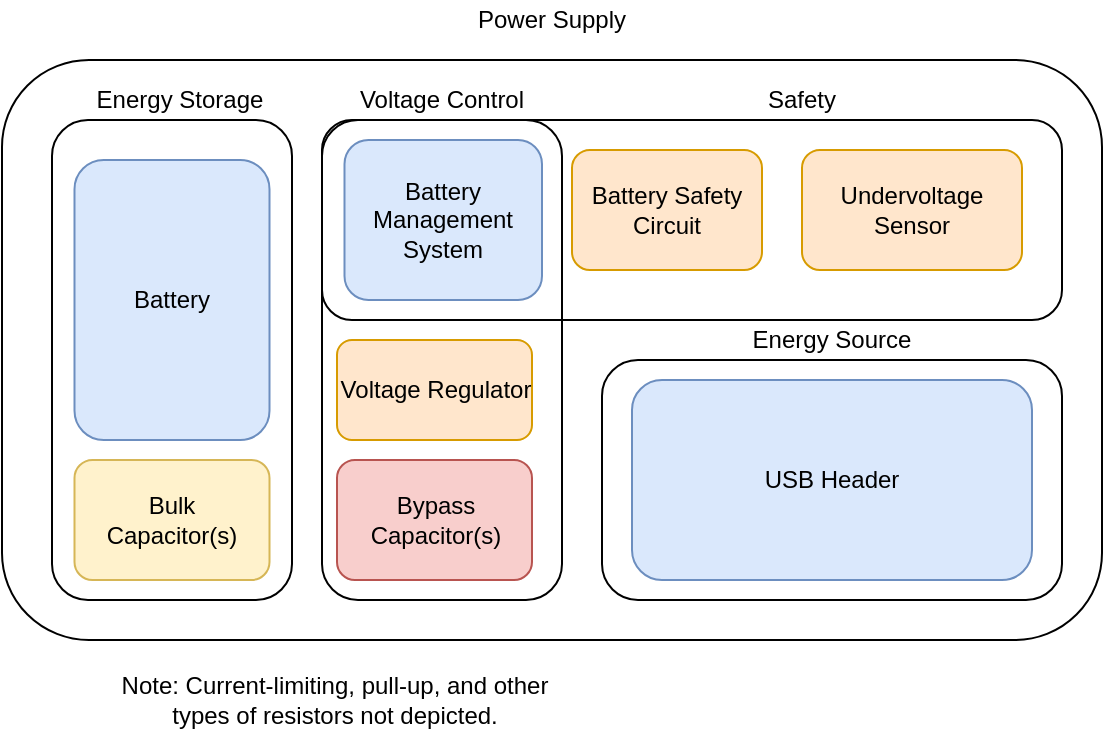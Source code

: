 <mxfile version="14.9.6" type="device"><diagram id="6GxLBQVJLhlCKGXu2P-i" name="Page-1"><mxGraphModel dx="749" dy="556" grid="1" gridSize="10" guides="1" tooltips="1" connect="1" arrows="1" fold="1" page="1" pageScale="1" pageWidth="850" pageHeight="1100" math="0" shadow="0"><root><mxCell id="0"/><mxCell id="1" parent="0"/><mxCell id="B1c6Q0EQJcRcjSOdE5v1-1" value="" style="rounded=1;whiteSpace=wrap;html=1;fillColor=none;" parent="1" vertex="1"><mxGeometry x="80" y="90" width="550" height="290" as="geometry"/></mxCell><mxCell id="B1c6Q0EQJcRcjSOdE5v1-2" value="Power Supply" style="text;html=1;strokeColor=none;fillColor=none;align=center;verticalAlign=middle;whiteSpace=wrap;rounded=0;" parent="1" vertex="1"><mxGeometry x="310" y="60" width="90" height="20" as="geometry"/></mxCell><mxCell id="B1c6Q0EQJcRcjSOdE5v1-3" value="Energy Storage" style="text;html=1;strokeColor=none;fillColor=none;align=center;verticalAlign=middle;whiteSpace=wrap;rounded=0;" parent="1" vertex="1"><mxGeometry x="123.75" y="100" width="90" height="20" as="geometry"/></mxCell><mxCell id="B1c6Q0EQJcRcjSOdE5v1-4" value="" style="rounded=1;whiteSpace=wrap;html=1;fillColor=none;" parent="1" vertex="1"><mxGeometry x="105" y="120" width="120" height="240" as="geometry"/></mxCell><mxCell id="B1c6Q0EQJcRcjSOdE5v1-5" value="Voltage Control" style="text;html=1;strokeColor=none;fillColor=none;align=center;verticalAlign=middle;whiteSpace=wrap;rounded=0;" parent="1" vertex="1"><mxGeometry x="255" y="100" width="90" height="20" as="geometry"/></mxCell><mxCell id="B1c6Q0EQJcRcjSOdE5v1-6" value="Safety" style="text;html=1;strokeColor=none;fillColor=none;align=center;verticalAlign=middle;whiteSpace=wrap;rounded=0;" parent="1" vertex="1"><mxGeometry x="435" y="100" width="90" height="20" as="geometry"/></mxCell><mxCell id="B1c6Q0EQJcRcjSOdE5v1-7" value="" style="rounded=1;whiteSpace=wrap;html=1;fillColor=none;" parent="1" vertex="1"><mxGeometry x="240" y="120" width="120" height="240" as="geometry"/></mxCell><mxCell id="B1c6Q0EQJcRcjSOdE5v1-8" value="" style="rounded=1;whiteSpace=wrap;html=1;fillColor=none;" parent="1" vertex="1"><mxGeometry x="240" y="120" width="370" height="100" as="geometry"/></mxCell><mxCell id="B1c6Q0EQJcRcjSOdE5v1-11" value="Battery" style="rounded=1;whiteSpace=wrap;html=1;fillColor=#dae8fc;strokeColor=#6c8ebf;" parent="1" vertex="1"><mxGeometry x="116.25" y="140" width="97.5" height="140" as="geometry"/></mxCell><mxCell id="B1c6Q0EQJcRcjSOdE5v1-12" value="Bulk &lt;br&gt;Capacitor(s)" style="rounded=1;whiteSpace=wrap;html=1;fillColor=#fff2cc;strokeColor=#d6b656;" parent="1" vertex="1"><mxGeometry x="116.25" y="290" width="97.5" height="60" as="geometry"/></mxCell><mxCell id="B1c6Q0EQJcRcjSOdE5v1-13" value="Battery&lt;br&gt;Management&lt;br&gt;System" style="rounded=1;whiteSpace=wrap;html=1;fillColor=#dae8fc;strokeColor=#6c8ebf;" parent="1" vertex="1"><mxGeometry x="251.25" y="130" width="98.75" height="80" as="geometry"/></mxCell><mxCell id="B1c6Q0EQJcRcjSOdE5v1-14" value="Bypass&lt;br&gt;Capacitor(s)" style="rounded=1;whiteSpace=wrap;html=1;fillColor=#f8cecc;strokeColor=#b85450;" parent="1" vertex="1"><mxGeometry x="247.5" y="290" width="97.5" height="60" as="geometry"/></mxCell><mxCell id="B1c6Q0EQJcRcjSOdE5v1-15" value="Voltage Regulator" style="rounded=1;whiteSpace=wrap;html=1;fillColor=#ffe6cc;strokeColor=#d79b00;" parent="1" vertex="1"><mxGeometry x="247.5" y="230" width="97.5" height="50" as="geometry"/></mxCell><mxCell id="B1c6Q0EQJcRcjSOdE5v1-16" value="" style="rounded=1;whiteSpace=wrap;html=1;fillColor=none;" parent="1" vertex="1"><mxGeometry x="380" y="240" width="230" height="120" as="geometry"/></mxCell><mxCell id="B1c6Q0EQJcRcjSOdE5v1-17" value="Energy Source" style="text;html=1;strokeColor=none;fillColor=none;align=center;verticalAlign=middle;whiteSpace=wrap;rounded=0;" parent="1" vertex="1"><mxGeometry x="430" y="220" width="130" height="20" as="geometry"/></mxCell><mxCell id="B1c6Q0EQJcRcjSOdE5v1-19" value="USB Header" style="rounded=1;whiteSpace=wrap;html=1;fillColor=#dae8fc;strokeColor=#6c8ebf;" parent="1" vertex="1"><mxGeometry x="395" y="250" width="200" height="100" as="geometry"/></mxCell><mxCell id="B1c6Q0EQJcRcjSOdE5v1-20" value="Battery Safety Circuit" style="rounded=1;whiteSpace=wrap;html=1;fillColor=#ffe6cc;strokeColor=#d79b00;" parent="1" vertex="1"><mxGeometry x="365" y="135" width="95" height="60" as="geometry"/></mxCell><mxCell id="B1c6Q0EQJcRcjSOdE5v1-24" value="Undervoltage Sensor" style="rounded=1;whiteSpace=wrap;html=1;fillColor=#ffe6cc;strokeColor=#d79b00;" parent="1" vertex="1"><mxGeometry x="480" y="135" width="110" height="60" as="geometry"/></mxCell><mxCell id="B1c6Q0EQJcRcjSOdE5v1-27" value="Note: Current-limiting, pull-up, and other types of resistors not depicted." style="text;html=1;strokeColor=none;fillColor=none;align=center;verticalAlign=middle;whiteSpace=wrap;rounded=0;" parent="1" vertex="1"><mxGeometry x="123.75" y="400" width="245" height="20" as="geometry"/></mxCell></root></mxGraphModel></diagram></mxfile>